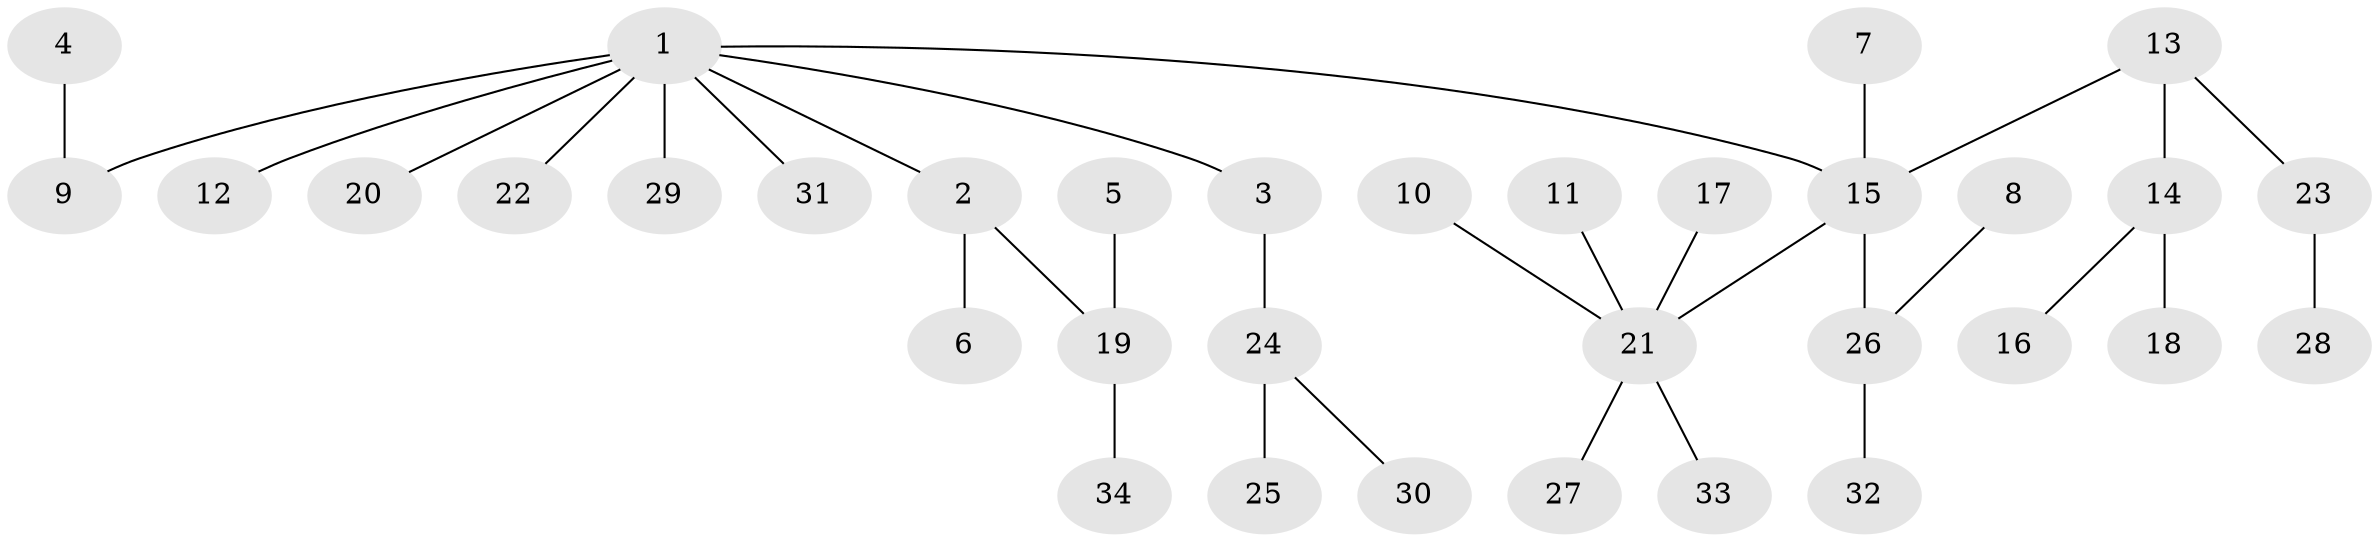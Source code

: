 // original degree distribution, {6: 0.029850746268656716, 5: 0.029850746268656716, 7: 0.014925373134328358, 4: 0.05970149253731343, 2: 0.22388059701492538, 3: 0.1044776119402985, 1: 0.5373134328358209}
// Generated by graph-tools (version 1.1) at 2025/26/03/09/25 03:26:32]
// undirected, 34 vertices, 33 edges
graph export_dot {
graph [start="1"]
  node [color=gray90,style=filled];
  1;
  2;
  3;
  4;
  5;
  6;
  7;
  8;
  9;
  10;
  11;
  12;
  13;
  14;
  15;
  16;
  17;
  18;
  19;
  20;
  21;
  22;
  23;
  24;
  25;
  26;
  27;
  28;
  29;
  30;
  31;
  32;
  33;
  34;
  1 -- 2 [weight=1.0];
  1 -- 3 [weight=1.0];
  1 -- 9 [weight=1.0];
  1 -- 12 [weight=1.0];
  1 -- 15 [weight=1.0];
  1 -- 20 [weight=1.0];
  1 -- 22 [weight=1.0];
  1 -- 29 [weight=1.0];
  1 -- 31 [weight=1.0];
  2 -- 6 [weight=1.0];
  2 -- 19 [weight=1.0];
  3 -- 24 [weight=1.0];
  4 -- 9 [weight=1.0];
  5 -- 19 [weight=1.0];
  7 -- 15 [weight=1.0];
  8 -- 26 [weight=1.0];
  10 -- 21 [weight=1.0];
  11 -- 21 [weight=1.0];
  13 -- 14 [weight=1.0];
  13 -- 15 [weight=1.0];
  13 -- 23 [weight=1.0];
  14 -- 16 [weight=1.0];
  14 -- 18 [weight=1.0];
  15 -- 21 [weight=1.0];
  15 -- 26 [weight=1.0];
  17 -- 21 [weight=1.0];
  19 -- 34 [weight=1.0];
  21 -- 27 [weight=1.0];
  21 -- 33 [weight=1.0];
  23 -- 28 [weight=1.0];
  24 -- 25 [weight=1.0];
  24 -- 30 [weight=1.0];
  26 -- 32 [weight=1.0];
}
